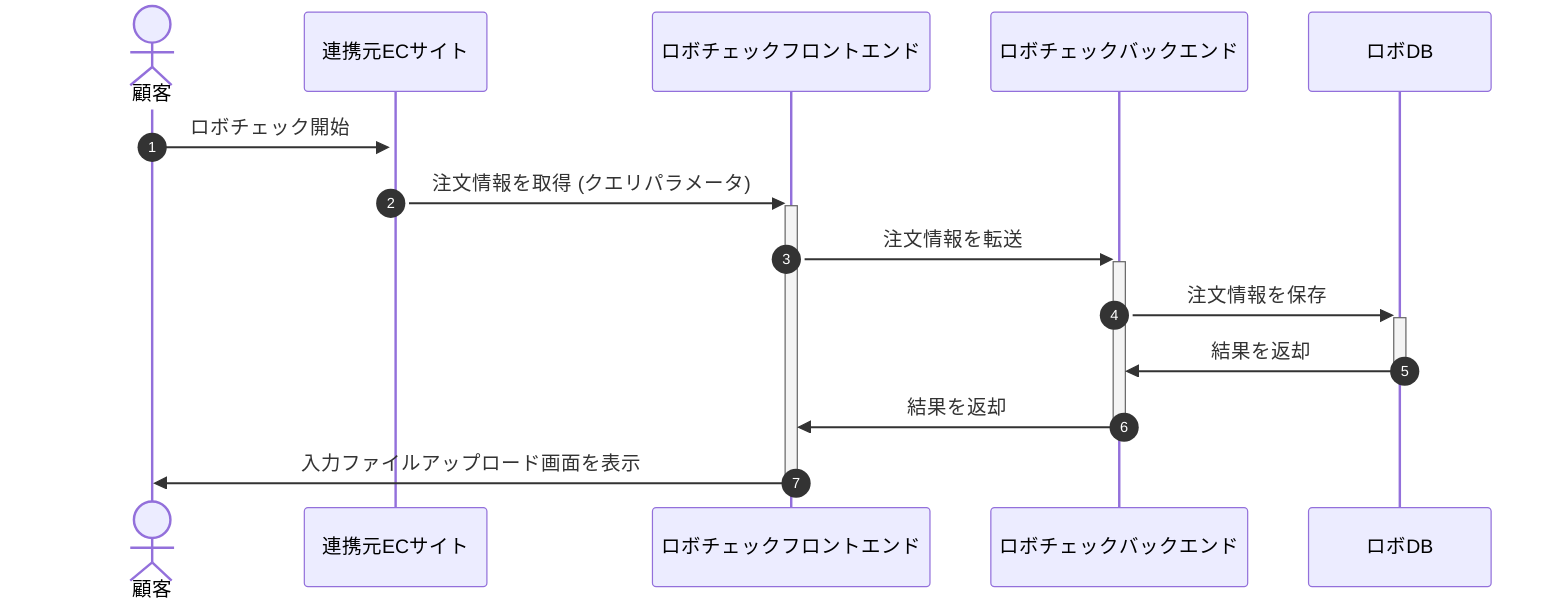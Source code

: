 sequenceDiagram
    autonumber
    actor customer as 顧客
    participant renkei_site as 連携元ECサイト
    participant robocheck_fe as ロボチェックフロントエンド
    participant robocheck_be as ロボチェックバックエンド
    participant robocheck_db as ロボDB

    customer ->>+ renkei_site: ロボチェック開始
    renkei_site ->>+ robocheck_fe: 注文情報を取得 (クエリパラメータ)
    robocheck_fe ->>+ robocheck_be: 注文情報を転送
    robocheck_be ->>+ robocheck_db: 注文情報を保存
    robocheck_db ->>- robocheck_be: 結果を返却
    robocheck_be ->>- robocheck_fe: 結果を返却
    robocheck_fe ->>- customer: 入力ファイルアップロード画面を表示